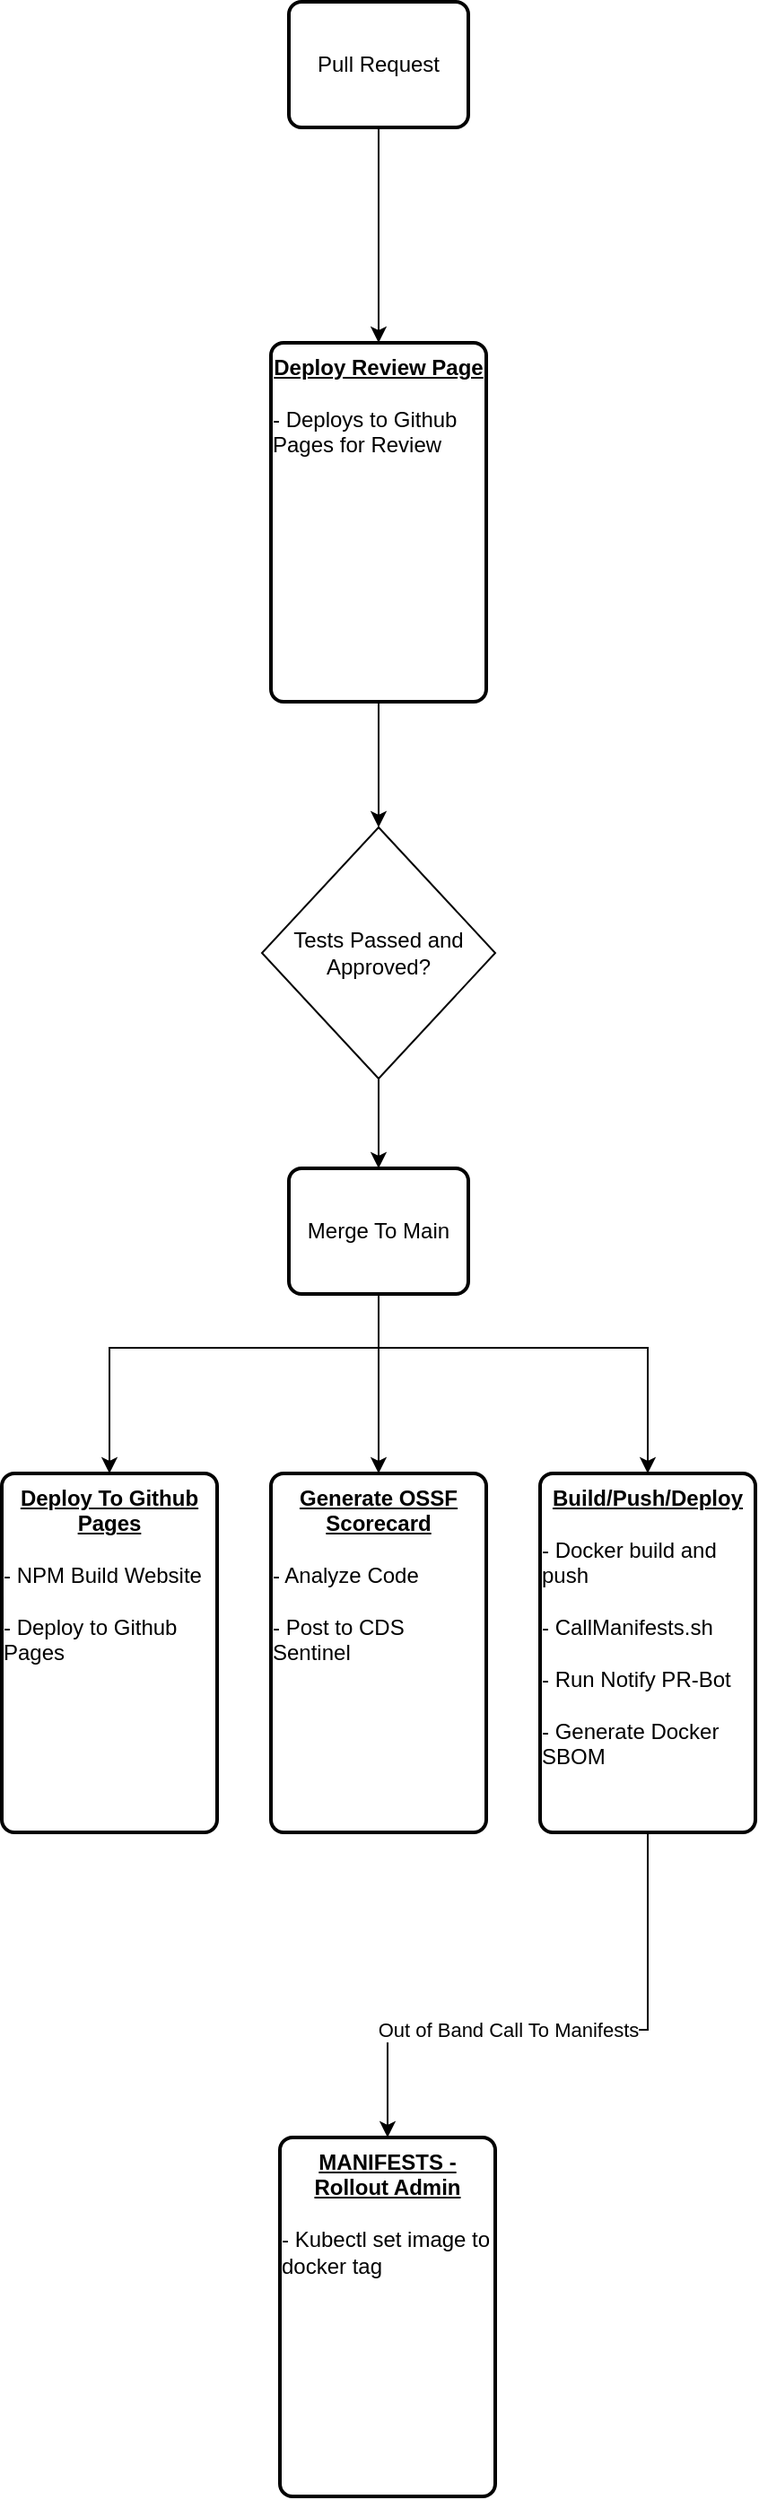 <mxfile version="24.5.3" type="device">
  <diagram name="Page-1" id="pO7Xow6JVUnmQM5lFGKW">
    <mxGraphModel dx="2074" dy="1559" grid="1" gridSize="10" guides="1" tooltips="1" connect="1" arrows="1" fold="1" page="0" pageScale="1" pageWidth="850" pageHeight="1100" math="0" shadow="0">
      <root>
        <mxCell id="0" />
        <mxCell id="1" parent="0" />
        <mxCell id="_0XaN6IW0FEXzdqQTNcH-74" style="edgeStyle=orthogonalEdgeStyle;rounded=0;orthogonalLoop=1;jettySize=auto;html=1;" edge="1" parent="1" source="_0XaN6IW0FEXzdqQTNcH-1" target="_0XaN6IW0FEXzdqQTNcH-4">
          <mxGeometry relative="1" as="geometry" />
        </mxCell>
        <mxCell id="_0XaN6IW0FEXzdqQTNcH-1" value="Pull Request" style="rounded=1;whiteSpace=wrap;html=1;absoluteArcSize=1;arcSize=14;strokeWidth=2;" vertex="1" parent="1">
          <mxGeometry x="290" y="-20" width="100" height="70" as="geometry" />
        </mxCell>
        <mxCell id="_0XaN6IW0FEXzdqQTNcH-75" style="edgeStyle=orthogonalEdgeStyle;rounded=0;orthogonalLoop=1;jettySize=auto;html=1;" edge="1" parent="1" source="_0XaN6IW0FEXzdqQTNcH-4" target="_0XaN6IW0FEXzdqQTNcH-39">
          <mxGeometry relative="1" as="geometry" />
        </mxCell>
        <mxCell id="_0XaN6IW0FEXzdqQTNcH-4" value="&lt;div&gt;&lt;b&gt;&lt;u&gt;Deploy Review Page&lt;/u&gt;&lt;/b&gt;&lt;/div&gt;&lt;div&gt;&lt;b&gt;&lt;u&gt;&lt;br&gt;&lt;/u&gt;&lt;/b&gt;&lt;/div&gt;&lt;div style=&quot;text-align: left;&quot;&gt;- Deploys to Github Pages for Review&lt;/div&gt;" style="rounded=1;whiteSpace=wrap;html=1;absoluteArcSize=1;arcSize=14;strokeWidth=2;verticalAlign=top;" vertex="1" parent="1">
          <mxGeometry x="280" y="170" width="120" height="200" as="geometry" />
        </mxCell>
        <mxCell id="_0XaN6IW0FEXzdqQTNcH-37" style="edgeStyle=orthogonalEdgeStyle;rounded=0;orthogonalLoop=1;jettySize=auto;html=1;entryX=0.5;entryY=0;entryDx=0;entryDy=0;exitX=0.5;exitY=1;exitDx=0;exitDy=0;" edge="1" parent="1" source="_0XaN6IW0FEXzdqQTNcH-22" target="_0XaN6IW0FEXzdqQTNcH-36">
          <mxGeometry relative="1" as="geometry">
            <Array as="points">
              <mxPoint x="490" y="1110" />
              <mxPoint x="345" y="1110" />
            </Array>
          </mxGeometry>
        </mxCell>
        <mxCell id="_0XaN6IW0FEXzdqQTNcH-38" value="Out of Band Call To Manifests" style="edgeLabel;html=1;align=center;verticalAlign=middle;resizable=0;points=[];" vertex="1" connectable="0" parent="_0XaN6IW0FEXzdqQTNcH-37">
          <mxGeometry x="0.196" relative="1" as="geometry">
            <mxPoint as="offset" />
          </mxGeometry>
        </mxCell>
        <mxCell id="_0XaN6IW0FEXzdqQTNcH-22" value="&lt;div&gt;&lt;b&gt;&lt;u&gt;Build/Push/Deploy&lt;/u&gt;&lt;/b&gt;&lt;/div&gt;&lt;div&gt;&lt;b&gt;&lt;u&gt;&lt;br&gt;&lt;/u&gt;&lt;/b&gt;&lt;/div&gt;&lt;div style=&quot;text-align: left;&quot;&gt;- Docker build and push&lt;/div&gt;&lt;div style=&quot;text-align: left;&quot;&gt;&lt;br&gt;&lt;/div&gt;&lt;div style=&quot;text-align: left;&quot;&gt;- CallManifests.sh&lt;/div&gt;&lt;div style=&quot;text-align: left;&quot;&gt;&lt;br&gt;&lt;/div&gt;&lt;div style=&quot;text-align: left;&quot;&gt;- Run Notify PR-Bot&lt;/div&gt;&lt;div style=&quot;text-align: left;&quot;&gt;&lt;br&gt;&lt;/div&gt;&lt;div style=&quot;text-align: left;&quot;&gt;- Generate Docker SBOM&lt;/div&gt;" style="rounded=1;whiteSpace=wrap;html=1;absoluteArcSize=1;arcSize=14;strokeWidth=2;verticalAlign=top;" vertex="1" parent="1">
          <mxGeometry x="430" y="800" width="120" height="200" as="geometry" />
        </mxCell>
        <mxCell id="_0XaN6IW0FEXzdqQTNcH-23" value="&lt;div&gt;&lt;b&gt;&lt;u&gt;Deploy To Github Pages&lt;/u&gt;&lt;/b&gt;&lt;/div&gt;&lt;div&gt;&lt;br&gt;&lt;/div&gt;&lt;div style=&quot;text-align: left;&quot;&gt;- NPM Build Website&lt;/div&gt;&lt;div style=&quot;text-align: left;&quot;&gt;&lt;br&gt;&lt;/div&gt;&lt;div style=&quot;text-align: left;&quot;&gt;- Deploy to Github Pages&lt;/div&gt;&lt;div style=&quot;text-align: left;&quot;&gt;&lt;br&gt;&lt;/div&gt;" style="rounded=1;whiteSpace=wrap;html=1;absoluteArcSize=1;arcSize=14;strokeWidth=2;verticalAlign=top;" vertex="1" parent="1">
          <mxGeometry x="130" y="800" width="120" height="200" as="geometry" />
        </mxCell>
        <mxCell id="_0XaN6IW0FEXzdqQTNcH-24" value="&lt;div&gt;&lt;b&gt;&lt;u&gt;Generate OSSF Scorecard&lt;/u&gt;&lt;/b&gt;&lt;/div&gt;&lt;div&gt;&lt;br&gt;&lt;/div&gt;&lt;div style=&quot;text-align: left;&quot;&gt;- Analyze Code&lt;/div&gt;&lt;div style=&quot;text-align: left;&quot;&gt;&lt;br&gt;&lt;/div&gt;&lt;div style=&quot;text-align: left;&quot;&gt;- Post to CDS Sentinel&lt;span style=&quot;color: rgba(0, 0, 0, 0); font-family: monospace; font-size: 0px; text-wrap: nowrap; background-color: initial;&quot;&gt;%3CmxGraphModel%3E%3Croot%3E%3CmxCell%20id%3D%220%22%2F%3E%3CmxCell%20id%3D%221%22%20parent%3D%220%22%2F%3E%3CmxCell%20id%3D%222%22%20value%3D%22%26lt%3Bdiv%26gt%3B%26lt%3Bb%26gt%3B%26lt%3Bu%26gt%3BCodeQL%26lt%3B%2Fu%26gt%3B%26lt%3B%2Fb%26gt%3B%26lt%3B%2Fdiv%26gt%3B%26lt%3Bdiv%26gt%3B%26lt%3Bbr%26gt%3B%26lt%3B%2Fdiv%26gt%3B%26lt%3Bdiv%20style%3D%26quot%3Btext-align%3A%20left%3B%26quot%3B%26gt%3B-%20Analyze%20Javascript%26lt%3B%2Fdiv%26gt%3B%26lt%3Bdiv%20style%3D%26quot%3Btext-align%3A%20left%3B%26quot%3B%26gt%3B%26lt%3Bbr%26gt%3B%26lt%3B%2Fdiv%26gt%3B%26lt%3Bdiv%20style%3D%26quot%3Btext-align%3A%20left%3B%26quot%3B%26gt%3B-%20Analyze%20Python%26lt%3B%2Fdiv%26gt%3B%26lt%3Bdiv%20style%3D%26quot%3Btext-align%3A%20left%3B%26quot%3B%26gt%3B%26lt%3Bbr%26gt%3B%26lt%3B%2Fdiv%26gt%3B%22%20style%3D%22rounded%3D1%3BwhiteSpace%3Dwrap%3Bhtml%3D1%3BabsoluteArcSize%3D1%3BarcSize%3D14%3BstrokeWidth%3D2%3BverticalAlign%3Dtop%3B%22%20vertex%3D%221%22%20parent%3D%221%22%3E%3CmxGeometry%20x%3D%22130%22%20y%3D%22710%22%20width%3D%22120%22%20height%3D%22200%22%20as%3D%22geometry%22%2F%3E%3C%2FmxCell%3E%3C%2Froot%3E%3C%2FmxGraphModel%3E&lt;/span&gt;&lt;/div&gt;&lt;div style=&quot;text-align: left;&quot;&gt;&lt;br&gt;&lt;/div&gt;" style="rounded=1;whiteSpace=wrap;html=1;absoluteArcSize=1;arcSize=14;strokeWidth=2;verticalAlign=top;" vertex="1" parent="1">
          <mxGeometry x="280" y="800" width="120" height="200" as="geometry" />
        </mxCell>
        <mxCell id="_0XaN6IW0FEXzdqQTNcH-36" value="&lt;div&gt;&lt;b&gt;&lt;u&gt;MANIFESTS - Rollout Admin&lt;/u&gt;&lt;/b&gt;&lt;/div&gt;&lt;div&gt;&lt;b&gt;&lt;u&gt;&lt;br&gt;&lt;/u&gt;&lt;/b&gt;&lt;/div&gt;&lt;div style=&quot;text-align: left;&quot;&gt;- Kubectl set image to docker tag&lt;/div&gt;" style="rounded=1;whiteSpace=wrap;html=1;absoluteArcSize=1;arcSize=14;strokeWidth=2;verticalAlign=top;" vertex="1" parent="1">
          <mxGeometry x="285" y="1170" width="120" height="200" as="geometry" />
        </mxCell>
        <mxCell id="_0XaN6IW0FEXzdqQTNcH-42" style="edgeStyle=orthogonalEdgeStyle;rounded=0;orthogonalLoop=1;jettySize=auto;html=1;entryX=0.5;entryY=0;entryDx=0;entryDy=0;" edge="1" parent="1" source="_0XaN6IW0FEXzdqQTNcH-39" target="_0XaN6IW0FEXzdqQTNcH-41">
          <mxGeometry relative="1" as="geometry" />
        </mxCell>
        <mxCell id="_0XaN6IW0FEXzdqQTNcH-39" value="Tests Passed and Approved?" style="shape=rhombus;html=1;dashed=0;whiteSpace=wrap;perimeter=rhombusPerimeter;" vertex="1" parent="1">
          <mxGeometry x="275" y="440" width="130" height="140" as="geometry" />
        </mxCell>
        <mxCell id="_0XaN6IW0FEXzdqQTNcH-76" style="edgeStyle=orthogonalEdgeStyle;rounded=0;orthogonalLoop=1;jettySize=auto;html=1;" edge="1" parent="1" source="_0XaN6IW0FEXzdqQTNcH-41" target="_0XaN6IW0FEXzdqQTNcH-23">
          <mxGeometry relative="1" as="geometry">
            <Array as="points">
              <mxPoint x="340" y="730" />
              <mxPoint x="190" y="730" />
            </Array>
          </mxGeometry>
        </mxCell>
        <mxCell id="_0XaN6IW0FEXzdqQTNcH-77" style="edgeStyle=orthogonalEdgeStyle;rounded=0;orthogonalLoop=1;jettySize=auto;html=1;entryX=0.5;entryY=0;entryDx=0;entryDy=0;" edge="1" parent="1" source="_0XaN6IW0FEXzdqQTNcH-41" target="_0XaN6IW0FEXzdqQTNcH-24">
          <mxGeometry relative="1" as="geometry" />
        </mxCell>
        <mxCell id="_0XaN6IW0FEXzdqQTNcH-78" style="edgeStyle=orthogonalEdgeStyle;rounded=0;orthogonalLoop=1;jettySize=auto;html=1;" edge="1" parent="1" source="_0XaN6IW0FEXzdqQTNcH-41" target="_0XaN6IW0FEXzdqQTNcH-22">
          <mxGeometry relative="1" as="geometry">
            <Array as="points">
              <mxPoint x="340" y="730" />
              <mxPoint x="490" y="730" />
            </Array>
          </mxGeometry>
        </mxCell>
        <mxCell id="_0XaN6IW0FEXzdqQTNcH-41" value="Merge To Main" style="rounded=1;whiteSpace=wrap;html=1;absoluteArcSize=1;arcSize=14;strokeWidth=2;" vertex="1" parent="1">
          <mxGeometry x="290" y="630" width="100" height="70" as="geometry" />
        </mxCell>
      </root>
    </mxGraphModel>
  </diagram>
</mxfile>
